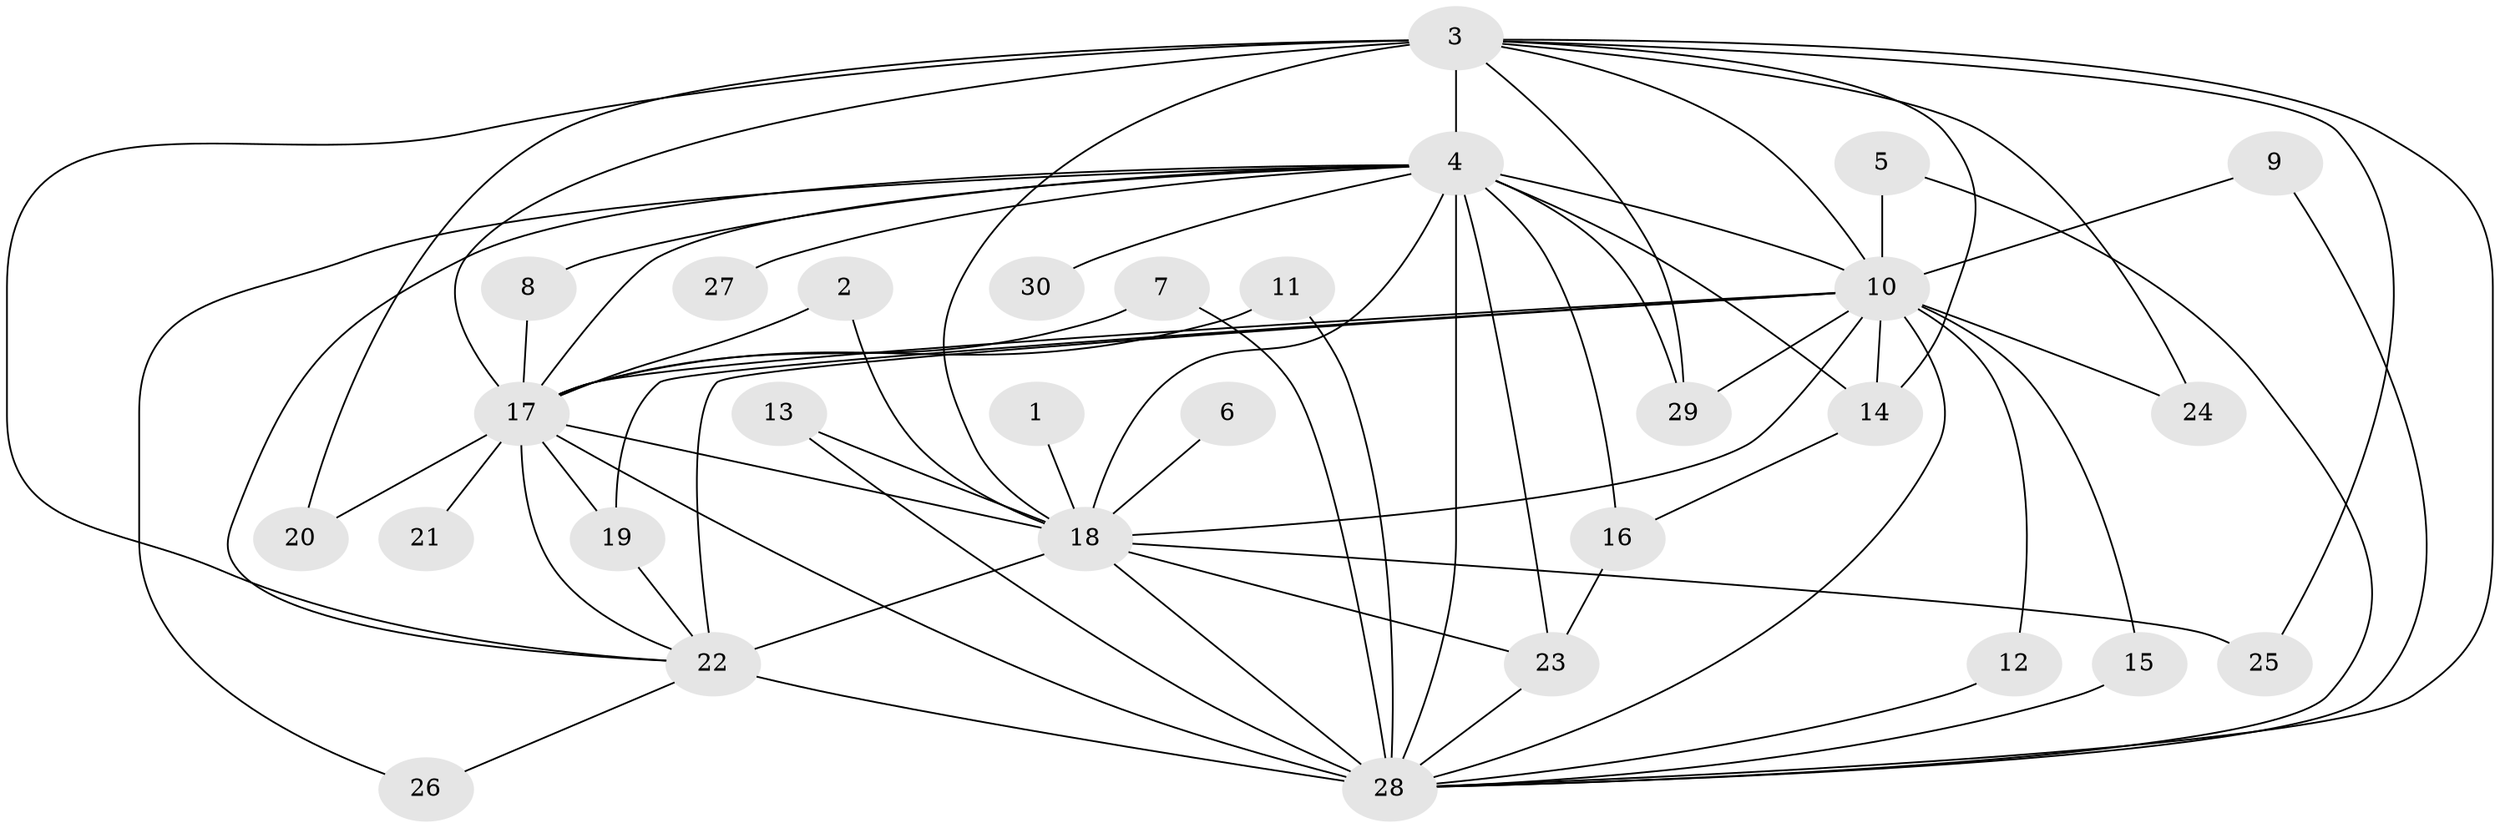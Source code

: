 // original degree distribution, {18: 0.017241379310344827, 17: 0.06896551724137931, 20: 0.017241379310344827, 14: 0.034482758620689655, 21: 0.017241379310344827, 16: 0.017241379310344827, 2: 0.6551724137931034, 5: 0.034482758620689655, 3: 0.1206896551724138, 4: 0.017241379310344827}
// Generated by graph-tools (version 1.1) at 2025/01/03/09/25 03:01:32]
// undirected, 30 vertices, 67 edges
graph export_dot {
graph [start="1"]
  node [color=gray90,style=filled];
  1;
  2;
  3;
  4;
  5;
  6;
  7;
  8;
  9;
  10;
  11;
  12;
  13;
  14;
  15;
  16;
  17;
  18;
  19;
  20;
  21;
  22;
  23;
  24;
  25;
  26;
  27;
  28;
  29;
  30;
  1 -- 18 [weight=1.0];
  2 -- 17 [weight=1.0];
  2 -- 18 [weight=1.0];
  3 -- 4 [weight=3.0];
  3 -- 10 [weight=1.0];
  3 -- 14 [weight=1.0];
  3 -- 17 [weight=2.0];
  3 -- 18 [weight=1.0];
  3 -- 20 [weight=1.0];
  3 -- 22 [weight=2.0];
  3 -- 24 [weight=2.0];
  3 -- 25 [weight=1.0];
  3 -- 28 [weight=2.0];
  3 -- 29 [weight=1.0];
  4 -- 8 [weight=1.0];
  4 -- 10 [weight=3.0];
  4 -- 14 [weight=1.0];
  4 -- 16 [weight=2.0];
  4 -- 17 [weight=4.0];
  4 -- 18 [weight=3.0];
  4 -- 22 [weight=2.0];
  4 -- 23 [weight=2.0];
  4 -- 26 [weight=1.0];
  4 -- 27 [weight=2.0];
  4 -- 28 [weight=4.0];
  4 -- 29 [weight=1.0];
  4 -- 30 [weight=1.0];
  5 -- 10 [weight=1.0];
  5 -- 28 [weight=1.0];
  6 -- 18 [weight=1.0];
  7 -- 17 [weight=1.0];
  7 -- 28 [weight=1.0];
  8 -- 17 [weight=2.0];
  9 -- 10 [weight=1.0];
  9 -- 28 [weight=1.0];
  10 -- 12 [weight=1.0];
  10 -- 14 [weight=2.0];
  10 -- 15 [weight=1.0];
  10 -- 17 [weight=2.0];
  10 -- 18 [weight=1.0];
  10 -- 19 [weight=1.0];
  10 -- 22 [weight=3.0];
  10 -- 24 [weight=1.0];
  10 -- 28 [weight=2.0];
  10 -- 29 [weight=1.0];
  11 -- 17 [weight=1.0];
  11 -- 28 [weight=1.0];
  12 -- 28 [weight=1.0];
  13 -- 18 [weight=1.0];
  13 -- 28 [weight=1.0];
  14 -- 16 [weight=1.0];
  15 -- 28 [weight=1.0];
  16 -- 23 [weight=1.0];
  17 -- 18 [weight=3.0];
  17 -- 19 [weight=2.0];
  17 -- 20 [weight=1.0];
  17 -- 21 [weight=2.0];
  17 -- 22 [weight=2.0];
  17 -- 28 [weight=5.0];
  18 -- 22 [weight=2.0];
  18 -- 23 [weight=1.0];
  18 -- 25 [weight=1.0];
  18 -- 28 [weight=2.0];
  19 -- 22 [weight=1.0];
  22 -- 26 [weight=1.0];
  22 -- 28 [weight=4.0];
  23 -- 28 [weight=1.0];
}
